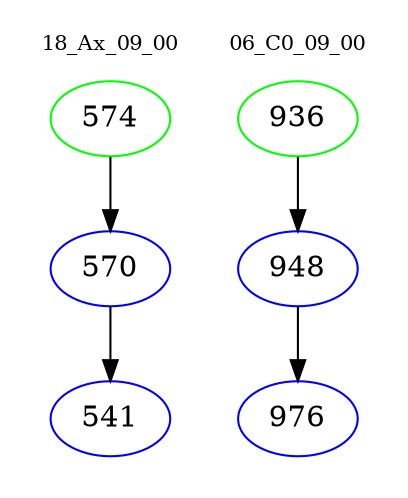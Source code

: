 digraph{
subgraph cluster_0 {
color = white
label = "18_Ax_09_00";
fontsize=10;
T0_574 [label="574", color="green"]
T0_574 -> T0_570 [color="black"]
T0_570 [label="570", color="blue"]
T0_570 -> T0_541 [color="black"]
T0_541 [label="541", color="blue"]
}
subgraph cluster_1 {
color = white
label = "06_C0_09_00";
fontsize=10;
T1_936 [label="936", color="green"]
T1_936 -> T1_948 [color="black"]
T1_948 [label="948", color="blue"]
T1_948 -> T1_976 [color="black"]
T1_976 [label="976", color="blue"]
}
}
